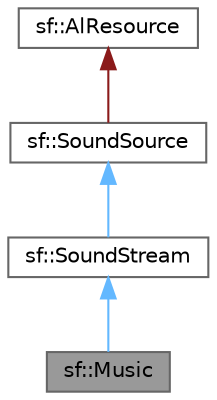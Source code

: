 digraph "sf::Music"
{
 // LATEX_PDF_SIZE
  bgcolor="transparent";
  edge [fontname=Helvetica,fontsize=10,labelfontname=Helvetica,labelfontsize=10];
  node [fontname=Helvetica,fontsize=10,shape=box,height=0.2,width=0.4];
  Node1 [id="Node000001",label="sf::Music",height=0.2,width=0.4,color="gray40", fillcolor="grey60", style="filled", fontcolor="black",tooltip="Streamed music played from an audio file."];
  Node2 -> Node1 [id="edge1_Node000001_Node000002",dir="back",color="steelblue1",style="solid",tooltip=" "];
  Node2 [id="Node000002",label="sf::SoundStream",height=0.2,width=0.4,color="gray40", fillcolor="white", style="filled",URL="$classsf_1_1_sound_stream.html",tooltip="Abstract base class for streamed audio sources."];
  Node3 -> Node2 [id="edge2_Node000002_Node000003",dir="back",color="steelblue1",style="solid",tooltip=" "];
  Node3 [id="Node000003",label="sf::SoundSource",height=0.2,width=0.4,color="gray40", fillcolor="white", style="filled",URL="$classsf_1_1_sound_source.html",tooltip="Base class defining a sound's properties."];
  Node4 -> Node3 [id="edge3_Node000003_Node000004",dir="back",color="firebrick4",style="solid",tooltip=" "];
  Node4 [id="Node000004",label="sf::AlResource",height=0.2,width=0.4,color="gray40", fillcolor="white", style="filled",URL="$classsf_1_1_al_resource.html",tooltip="Base class for classes that require an OpenAL context."];
}
